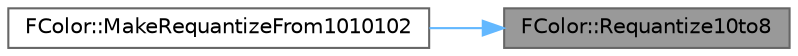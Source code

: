 digraph "FColor::Requantize10to8"
{
 // INTERACTIVE_SVG=YES
 // LATEX_PDF_SIZE
  bgcolor="transparent";
  edge [fontname=Helvetica,fontsize=10,labelfontname=Helvetica,labelfontsize=10];
  node [fontname=Helvetica,fontsize=10,shape=box,height=0.2,width=0.4];
  rankdir="RL";
  Node1 [id="Node000001",label="FColor::Requantize10to8",height=0.2,width=0.4,color="gray40", fillcolor="grey60", style="filled", fontcolor="black",tooltip=" "];
  Node1 -> Node2 [id="edge1_Node000001_Node000002",dir="back",color="steelblue1",style="solid",tooltip=" "];
  Node2 [id="Node000002",label="FColor::MakeRequantizeFrom1010102",height=0.2,width=0.4,color="grey40", fillcolor="white", style="filled",URL="$de/d5a/structFColor.html#a69d3047c2eaec888af0e21b43c31e967",tooltip="Return 8-bit color Quantized from 10-bit RGB , 2-bit A."];
}
